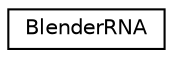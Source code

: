digraph G
{
  edge [fontname="Helvetica",fontsize="10",labelfontname="Helvetica",labelfontsize="10"];
  node [fontname="Helvetica",fontsize="10",shape=record];
  rankdir=LR;
  Node1 [label="BlenderRNA",height=0.2,width=0.4,color="black", fillcolor="white", style="filled",URL="$df/dbd/structBlenderRNA.html"];
}
